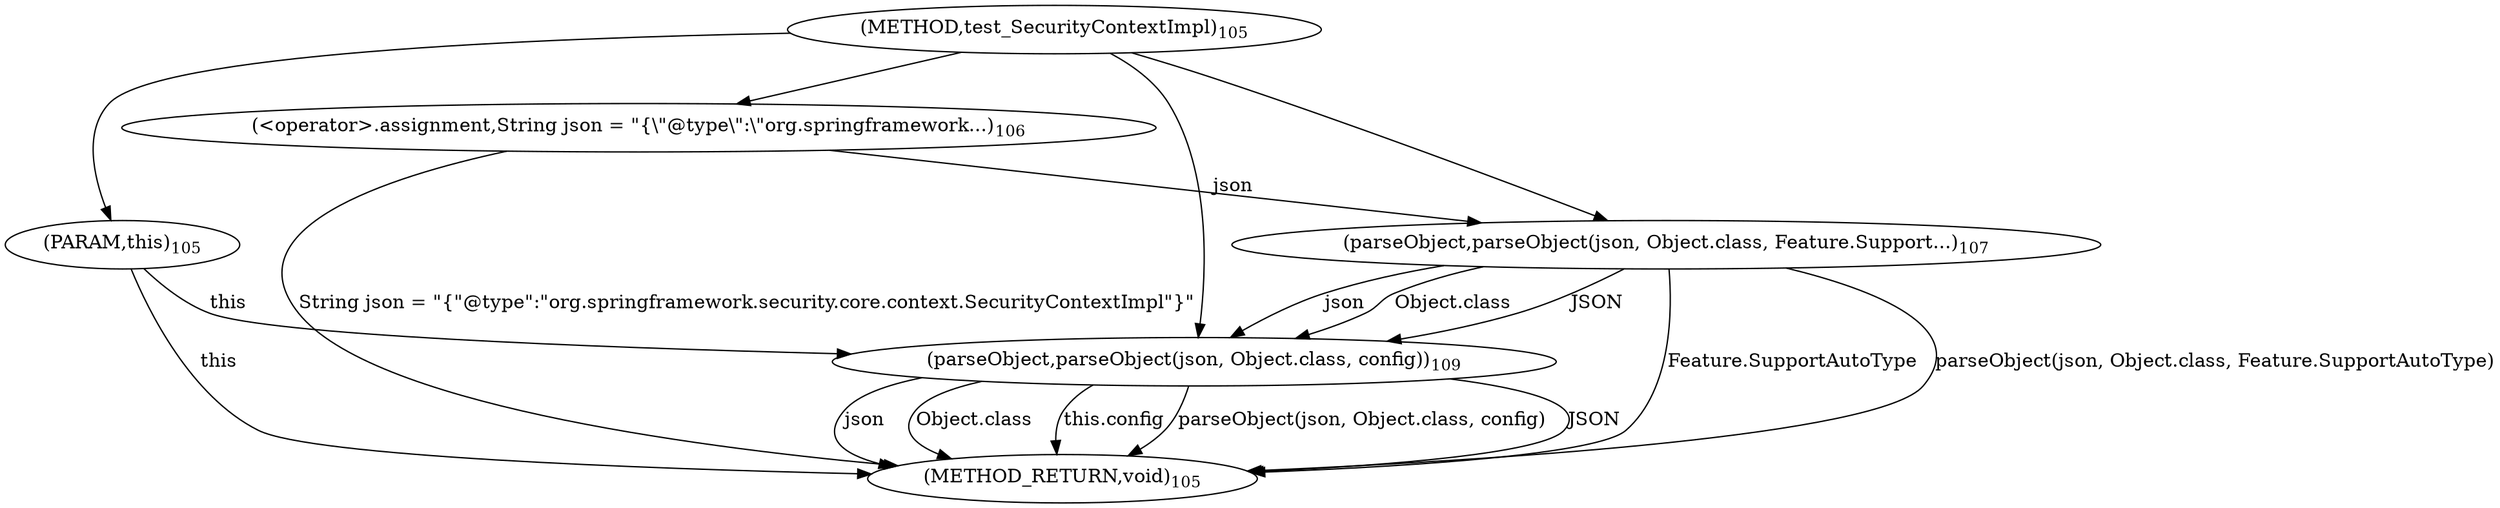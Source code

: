 digraph "test_SecurityContextImpl" {  
"328" [label = <(METHOD,test_SecurityContextImpl)<SUB>105</SUB>> ]
"355" [label = <(METHOD_RETURN,void)<SUB>105</SUB>> ]
"329" [label = <(PARAM,this)<SUB>105</SUB>> ]
"332" [label = <(&lt;operator&gt;.assignment,String json = &quot;{\&quot;@type\&quot;:\&quot;org.springframework...)<SUB>106</SUB>> ]
"335" [label = <(parseObject,parseObject(json, Object.class, Feature.Support...)<SUB>107</SUB>> ]
"344" [label = <(parseObject,parseObject(json, Object.class, config))<SUB>109</SUB>> ]
"332" [label = <(&lt;operator&gt;.assignment,String json = &quot;{\&quot;@type\&quot;:\&quot;org.springframework...)<SUB>106</SUB>> ]
"332" [label = <(&lt;operator&gt;.assignment,String json = &quot;{\&quot;@type\&quot;:\&quot;org.springframework...)<SUB>106</SUB>> ]
"335" [label = <(parseObject,parseObject(json, Object.class, Feature.Support...)<SUB>107</SUB>> ]
"335" [label = <(parseObject,parseObject(json, Object.class, Feature.Support...)<SUB>107</SUB>> ]
"335" [label = <(parseObject,parseObject(json, Object.class, Feature.Support...)<SUB>107</SUB>> ]
"335" [label = <(parseObject,parseObject(json, Object.class, Feature.Support...)<SUB>107</SUB>> ]
"344" [label = <(parseObject,parseObject(json, Object.class, config))<SUB>109</SUB>> ]
"344" [label = <(parseObject,parseObject(json, Object.class, config))<SUB>109</SUB>> ]
"344" [label = <(parseObject,parseObject(json, Object.class, config))<SUB>109</SUB>> ]
"344" [label = <(parseObject,parseObject(json, Object.class, config))<SUB>109</SUB>> ]
  "329" -> "355"  [ label = "this"] 
  "332" -> "355"  [ label = "String json = &quot;{\&quot;@type\&quot;:\&quot;org.springframework.security.core.context.SecurityContextImpl\&quot;}&quot;"] 
  "335" -> "355"  [ label = "Feature.SupportAutoType"] 
  "335" -> "355"  [ label = "parseObject(json, Object.class, Feature.SupportAutoType)"] 
  "344" -> "355"  [ label = "JSON"] 
  "344" -> "355"  [ label = "json"] 
  "344" -> "355"  [ label = "Object.class"] 
  "344" -> "355"  [ label = "this.config"] 
  "344" -> "355"  [ label = "parseObject(json, Object.class, config)"] 
  "328" -> "329" 
  "328" -> "332" 
  "328" -> "335" 
  "332" -> "335"  [ label = "json"] 
  "335" -> "344"  [ label = "JSON"] 
  "328" -> "344" 
  "335" -> "344"  [ label = "json"] 
  "335" -> "344"  [ label = "Object.class"] 
  "329" -> "344"  [ label = "this"] 
}
